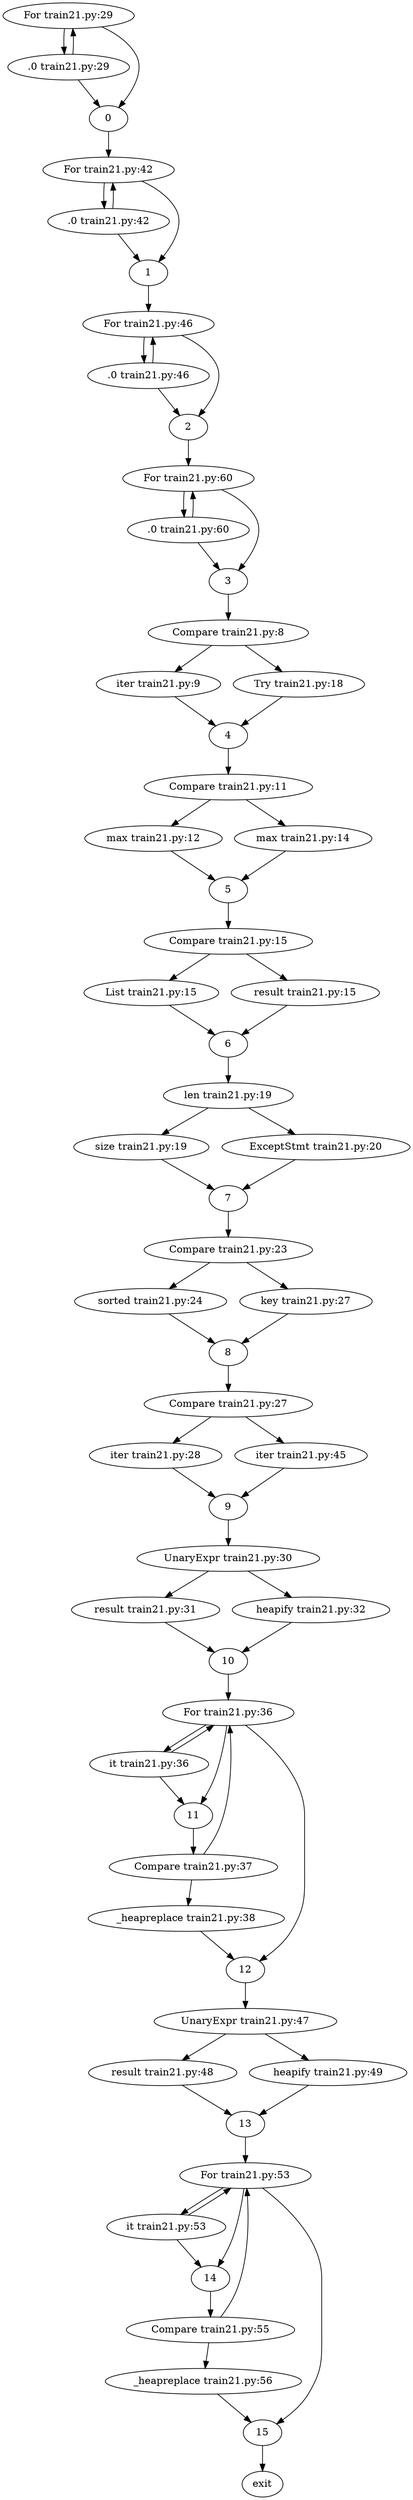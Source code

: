strict digraph {"For train21.py:29" -> ".0 train21.py:29"
-> "0"
".0 train21.py:29" -> "For train21.py:29"
-> "0"
->
"For train21.py:42" -> ".0 train21.py:42"
-> "1"
".0 train21.py:42" -> "For train21.py:42"
-> "1"
->
"For train21.py:46" -> ".0 train21.py:46"
-> "2"
".0 train21.py:46" -> "For train21.py:46"
-> "2"
->
"For train21.py:60" -> ".0 train21.py:60"
-> "3"
".0 train21.py:60" -> "For train21.py:60"
-> "3"
->
"Compare train21.py:8" -> "iter train21.py:9"
-> "4"
"Compare train21.py:8" -> "Try train21.py:18"
-> "4"
->
"Compare train21.py:11" -> "max train21.py:12"
-> "5"
"Compare train21.py:11" -> "max train21.py:14"
-> "5"
->
"Compare train21.py:15" -> "List train21.py:15"
-> "6"
"Compare train21.py:15" -> "result train21.py:15"
-> "6"
->
"len train21.py:19" -> "size train21.py:19"
-> "7"
"len train21.py:19" -> "ExceptStmt train21.py:20"
-> "7"
->
"Compare train21.py:23" -> "sorted train21.py:24"
-> "8"
"Compare train21.py:23" -> "key train21.py:27"
-> "8"
->
"Compare train21.py:27" -> "iter train21.py:28"
-> "9"
"Compare train21.py:27" -> "iter train21.py:45"
-> "9"
->
"UnaryExpr train21.py:30" -> "result train21.py:31"
-> "10"
"UnaryExpr train21.py:30" -> "heapify train21.py:32"
-> "10"
->
"For train21.py:36" -> "it train21.py:36"
-> "11"
"it train21.py:36" -> "For train21.py:36"
-> "11"
->
"Compare train21.py:37" -> "_heapreplace train21.py:38"
-> "12"
"Compare train21.py:37" -> "For train21.py:36"
-> "12"
->
"UnaryExpr train21.py:47" -> "result train21.py:48"
-> "13"
"UnaryExpr train21.py:47" -> "heapify train21.py:49"
-> "13"
->
"For train21.py:53" -> "it train21.py:53"
-> "14"
"it train21.py:53" -> "For train21.py:53"
-> "14"
->
"Compare train21.py:55" -> "_heapreplace train21.py:56"
-> "15"
"Compare train21.py:55" -> "For train21.py:53"
-> "15"
->
exit
}